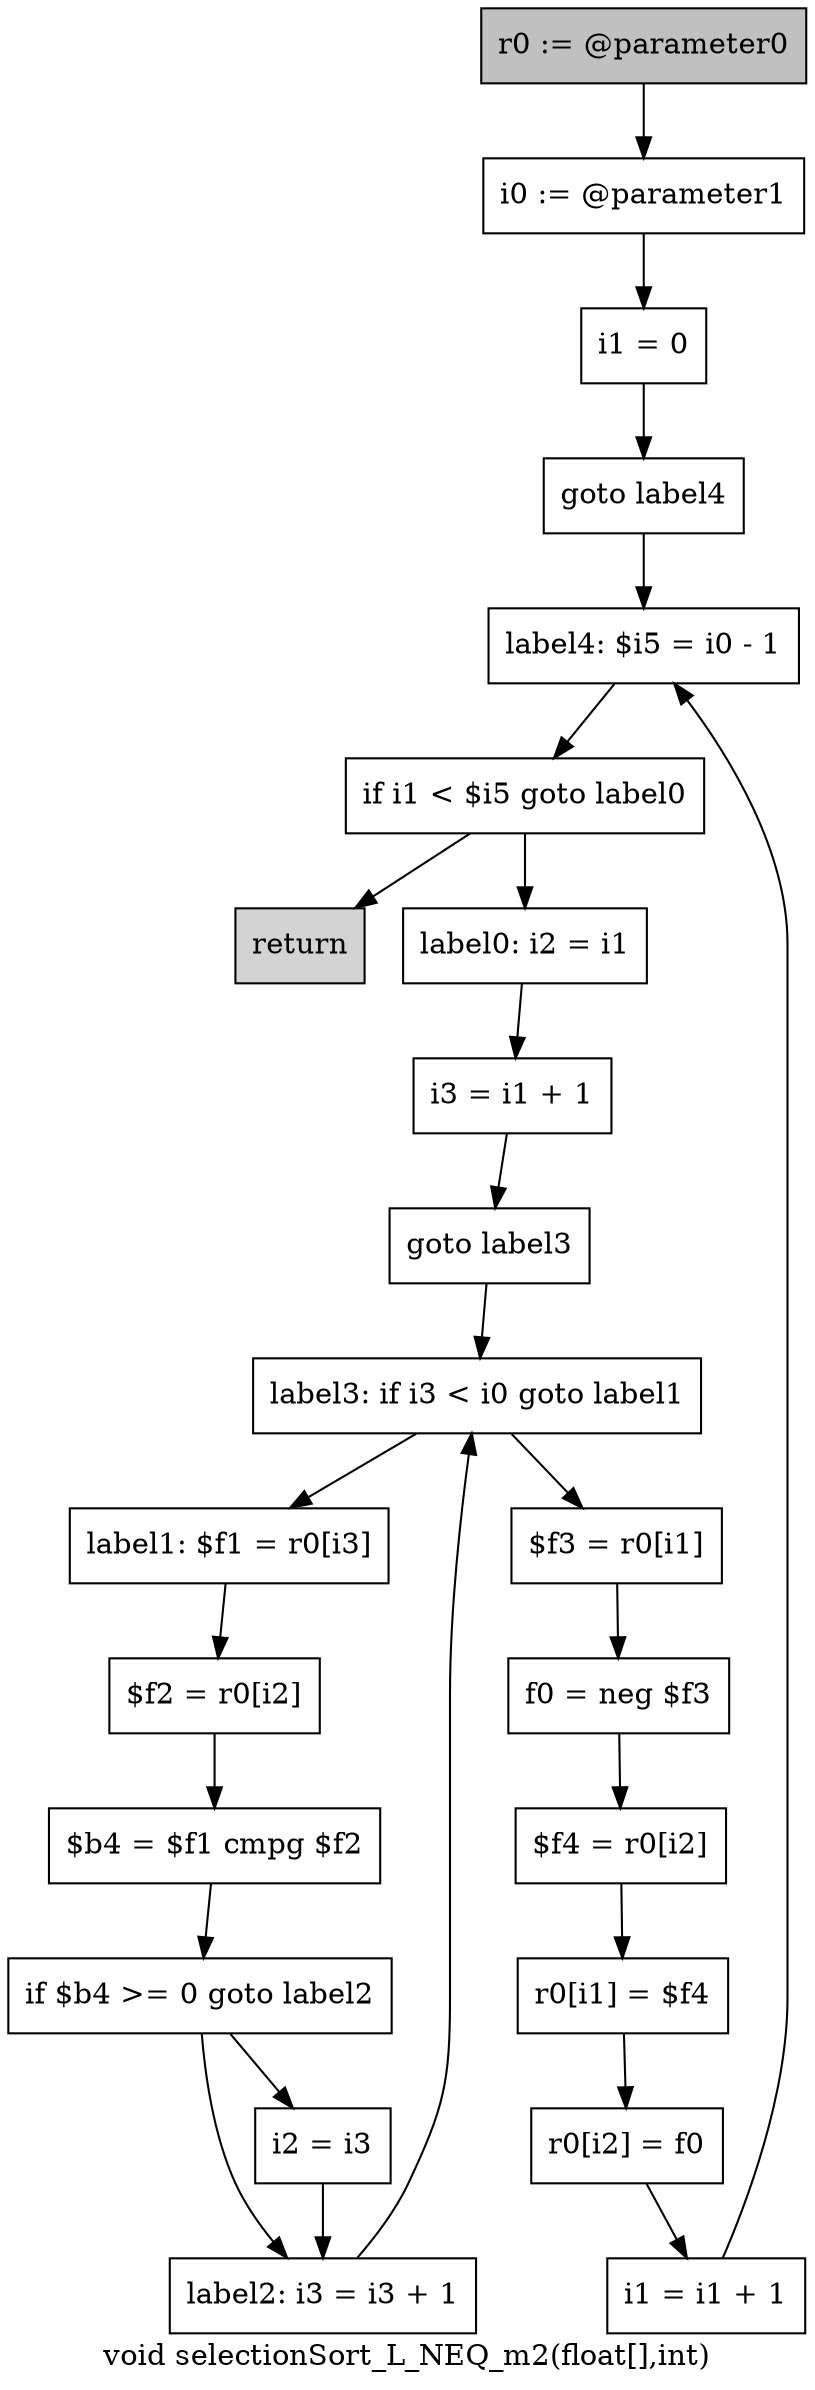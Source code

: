 digraph "void selectionSort_L_NEQ_m2(float[],int)" {
    label="void selectionSort_L_NEQ_m2(float[],int)";
    node [shape=box];
    "0" [style=filled,fillcolor=gray,label="r0 := @parameter0",];
    "1" [label="i0 := @parameter1",];
    "0"->"1";
    "2" [label="i1 = 0",];
    "1"->"2";
    "3" [label="goto label4",];
    "2"->"3";
    "20" [label="label4: $i5 = i0 - 1",];
    "3"->"20";
    "4" [label="label0: i2 = i1",];
    "5" [label="i3 = i1 + 1",];
    "4"->"5";
    "6" [label="goto label3",];
    "5"->"6";
    "13" [label="label3: if i3 < i0 goto label1",];
    "6"->"13";
    "7" [label="label1: $f1 = r0[i3]",];
    "8" [label="$f2 = r0[i2]",];
    "7"->"8";
    "9" [label="$b4 = $f1 cmpg $f2",];
    "8"->"9";
    "10" [label="if $b4 >= 0 goto label2",];
    "9"->"10";
    "11" [label="i2 = i3",];
    "10"->"11";
    "12" [label="label2: i3 = i3 + 1",];
    "10"->"12";
    "11"->"12";
    "12"->"13";
    "13"->"7";
    "14" [label="$f3 = r0[i1]",];
    "13"->"14";
    "15" [label="f0 = neg $f3",];
    "14"->"15";
    "16" [label="$f4 = r0[i2]",];
    "15"->"16";
    "17" [label="r0[i1] = $f4",];
    "16"->"17";
    "18" [label="r0[i2] = f0",];
    "17"->"18";
    "19" [label="i1 = i1 + 1",];
    "18"->"19";
    "19"->"20";
    "21" [label="if i1 < $i5 goto label0",];
    "20"->"21";
    "21"->"4";
    "22" [style=filled,fillcolor=lightgray,label="return",];
    "21"->"22";
}
